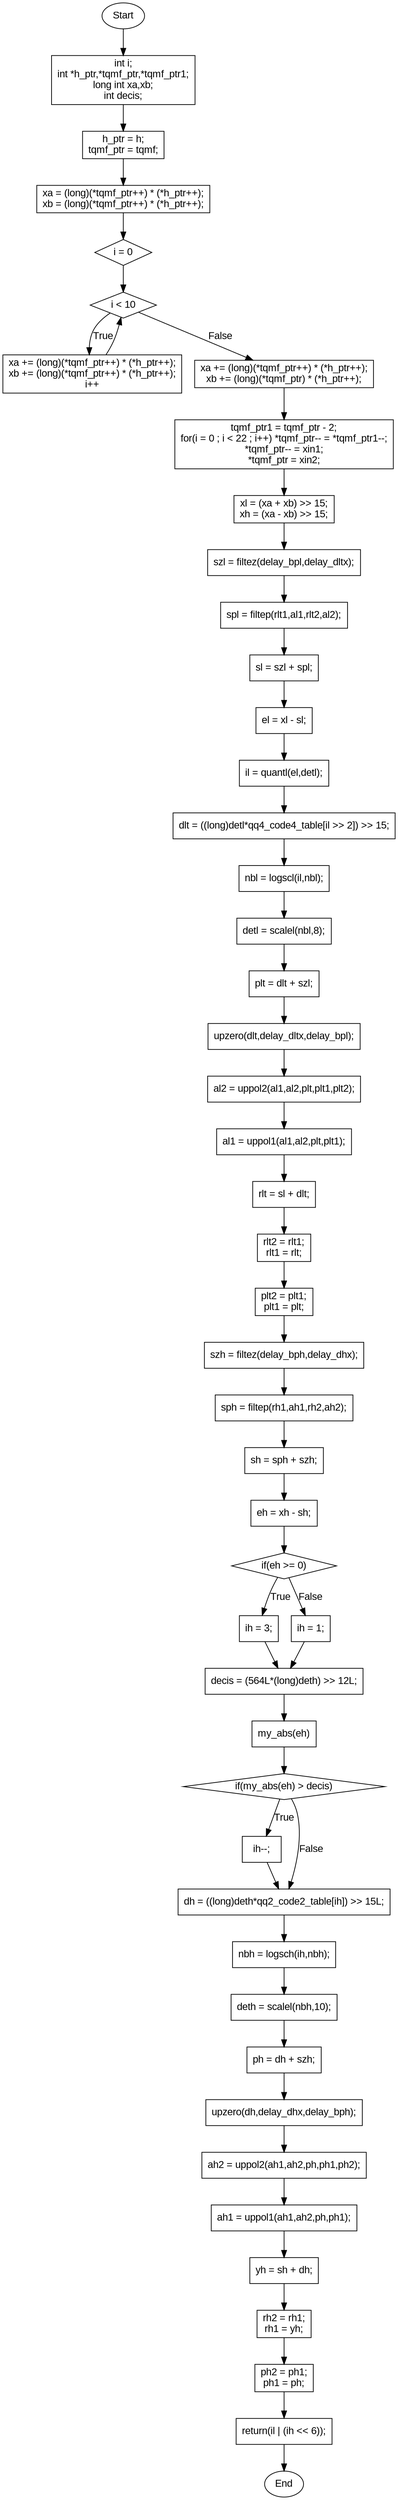 digraph encode {
    rankdir=TB;
    node [shape=box, fontname=Arial];
    edge [fontname=Arial];

    start [label="Start", shape=ellipse];
    end [label="End", shape=ellipse];
    init_vars [label="int i;\nint *h_ptr,*tqmf_ptr,*tqmf_ptr1;\nlong int xa,xb;\nint decis;"];
    init_ptrs [label="h_ptr = h;\ntqmf_ptr = tqmf;"];
    init_xa_xb [label="xa = (long)(*tqmf_ptr++) * (*h_ptr++);\nxb = (long)(*tqmf_ptr++) * (*h_ptr++);"];
    loop_init [label="i = 0", shape=diamond];
    loop_cond [label="i < 10", shape=diamond];
    loop_body [label="xa += (long)(*tqmf_ptr++) * (*h_ptr++);\nxb += (long)(*tqmf_ptr++) * (*h_ptr++);\ni++"];
    final_add [label="xa += (long)(*tqmf_ptr++) * (*h_ptr++);\nxb += (long)(*tqmf_ptr) * (*h_ptr++);"];
    shift_tqmf [label="tqmf_ptr1 = tqmf_ptr - 2;\nfor(i = 0 ; i < 22 ; i++) *tqmf_ptr-- = *tqmf_ptr1--;\n*tqmf_ptr-- = xin1;\n*tqmf_ptr = xin2;"];
    calc_xl_xh [label="xl = (xa + xb) >> 15;\nxh = (xa - xb) >> 15;"];
    szl_calc [label="szl = filtez(delay_bpl,delay_dltx);"];
    spl_calc [label="spl = filtep(rlt1,al1,rlt2,al2);"];
    sl_calc [label="sl = szl + spl;"];
    el_calc [label="el = xl - sl;"];
    il_calc [label="il = quantl(el,detl);"];
    dlt_calc [label="dlt = ((long)detl*qq4_code4_table[il >> 2]) >> 15;"];
    nbl_calc [label="nbl = logscl(il,nbl);"];
    detl_calc [label="detl = scalel(nbl,8);"];
    plt_calc [label="plt = dlt + szl;"];
    upzero_call [label="upzero(dlt,delay_dltx,delay_bpl);"];
    al2_calc [label="al2 = uppol2(al1,al2,plt,plt1,plt2);"];
    al1_calc [label="al1 = uppol1(al1,al2,plt,plt1);"];
    rlt_calc [label="rlt = sl + dlt;"];
    shift_rlt [label="rlt2 = rlt1;\nrlt1 = rlt;"];
    shift_plt [label="plt2 = plt1;\nplt1 = plt;"];
    szh_calc [label="szh = filtez(delay_bph,delay_dhx);"];
    sph_calc [label="sph = filtep(rh1,ah1,rh2,ah2);"];
    sh_calc [label="sh = sph + szh;"];
    eh_calc [label="eh = xh - sh;"];
    eh_cond [label="if(eh >= 0)", shape=diamond];
    ih_true [label="ih = 3;"];
    ih_false [label="ih = 1;"];
    decis_calc [label="decis = (564L*(long)deth) >> 12L;"];
    abs_eh_calc [label="my_abs(eh)"];
    decis_cond [label="if(my_abs(eh) > decis)", shape=diamond];
    ih_dec [label="ih--;"];
    dh_calc [label="dh = ((long)deth*qq2_code2_table[ih]) >> 15L;"];
    nbh_calc [label="nbh = logsch(ih,nbh);"];
    deth_calc [label="deth = scalel(nbh,10);"];
    ph_calc [label="ph = dh + szh;"];
    upzero_call2 [label="upzero(dh,delay_dhx,delay_bph);"];
    ah2_calc [label="ah2 = uppol2(ah1,ah2,ph,ph1,ph2);"];
    ah1_calc [label="ah1 = uppol1(ah1,ah2,ph,ph1);"];
    yh_calc [label="yh = sh + dh;"];
    shift_rh [label="rh2 = rh1;\nrh1 = yh;"];
    shift_ph [label="ph2 = ph1;\nph1 = ph;"];
    return_stmt [label="return(il | (ih << 6));"];

    start -> init_vars;
    init_vars -> init_ptrs;
    init_ptrs -> init_xa_xb;
    init_xa_xb -> loop_init;
    loop_init -> loop_cond;
    loop_cond -> loop_body [label="True"];
    loop_body -> loop_cond;
    loop_cond -> final_add [label="False"];
    final_add -> shift_tqmf;
    shift_tqmf -> calc_xl_xh;
    calc_xl_xh -> szl_calc;
    szl_calc -> spl_calc;
    spl_calc -> sl_calc;
    sl_calc -> el_calc;
    el_calc -> il_calc;
    il_calc -> dlt_calc;
    dlt_calc -> nbl_calc;
    nbl_calc -> detl_calc;
    detl_calc -> plt_calc;
    plt_calc -> upzero_call;
    upzero_call -> al2_calc;
    al2_calc -> al1_calc;
    al1_calc -> rlt_calc;
    rlt_calc -> shift_rlt;
    shift_rlt -> shift_plt;
    shift_plt -> szh_calc;
    szh_calc -> sph_calc;
    sph_calc -> sh_calc;
    sh_calc -> eh_calc;
    eh_calc -> eh_cond;
    eh_cond -> ih_true [label="True"];
    eh_cond -> ih_false [label="False"];
    ih_true -> decis_calc;
    ih_false -> decis_calc;
    decis_calc -> abs_eh_calc;
    abs_eh_calc -> decis_cond;
    decis_cond -> ih_dec [label="True"];
    decis_cond -> dh_calc [label="False"];
    ih_dec -> dh_calc;
    dh_calc -> nbh_calc;
    nbh_calc -> deth_calc;
    deth_calc -> ph_calc;
    ph_calc -> upzero_call2;
    upzero_call2 -> ah2_calc;
    ah2_calc -> ah1_calc;
    ah1_calc -> yh_calc;
    yh_calc -> shift_rh;
    shift_rh -> shift_ph;
    shift_ph -> return_stmt;
    return_stmt -> end;
}